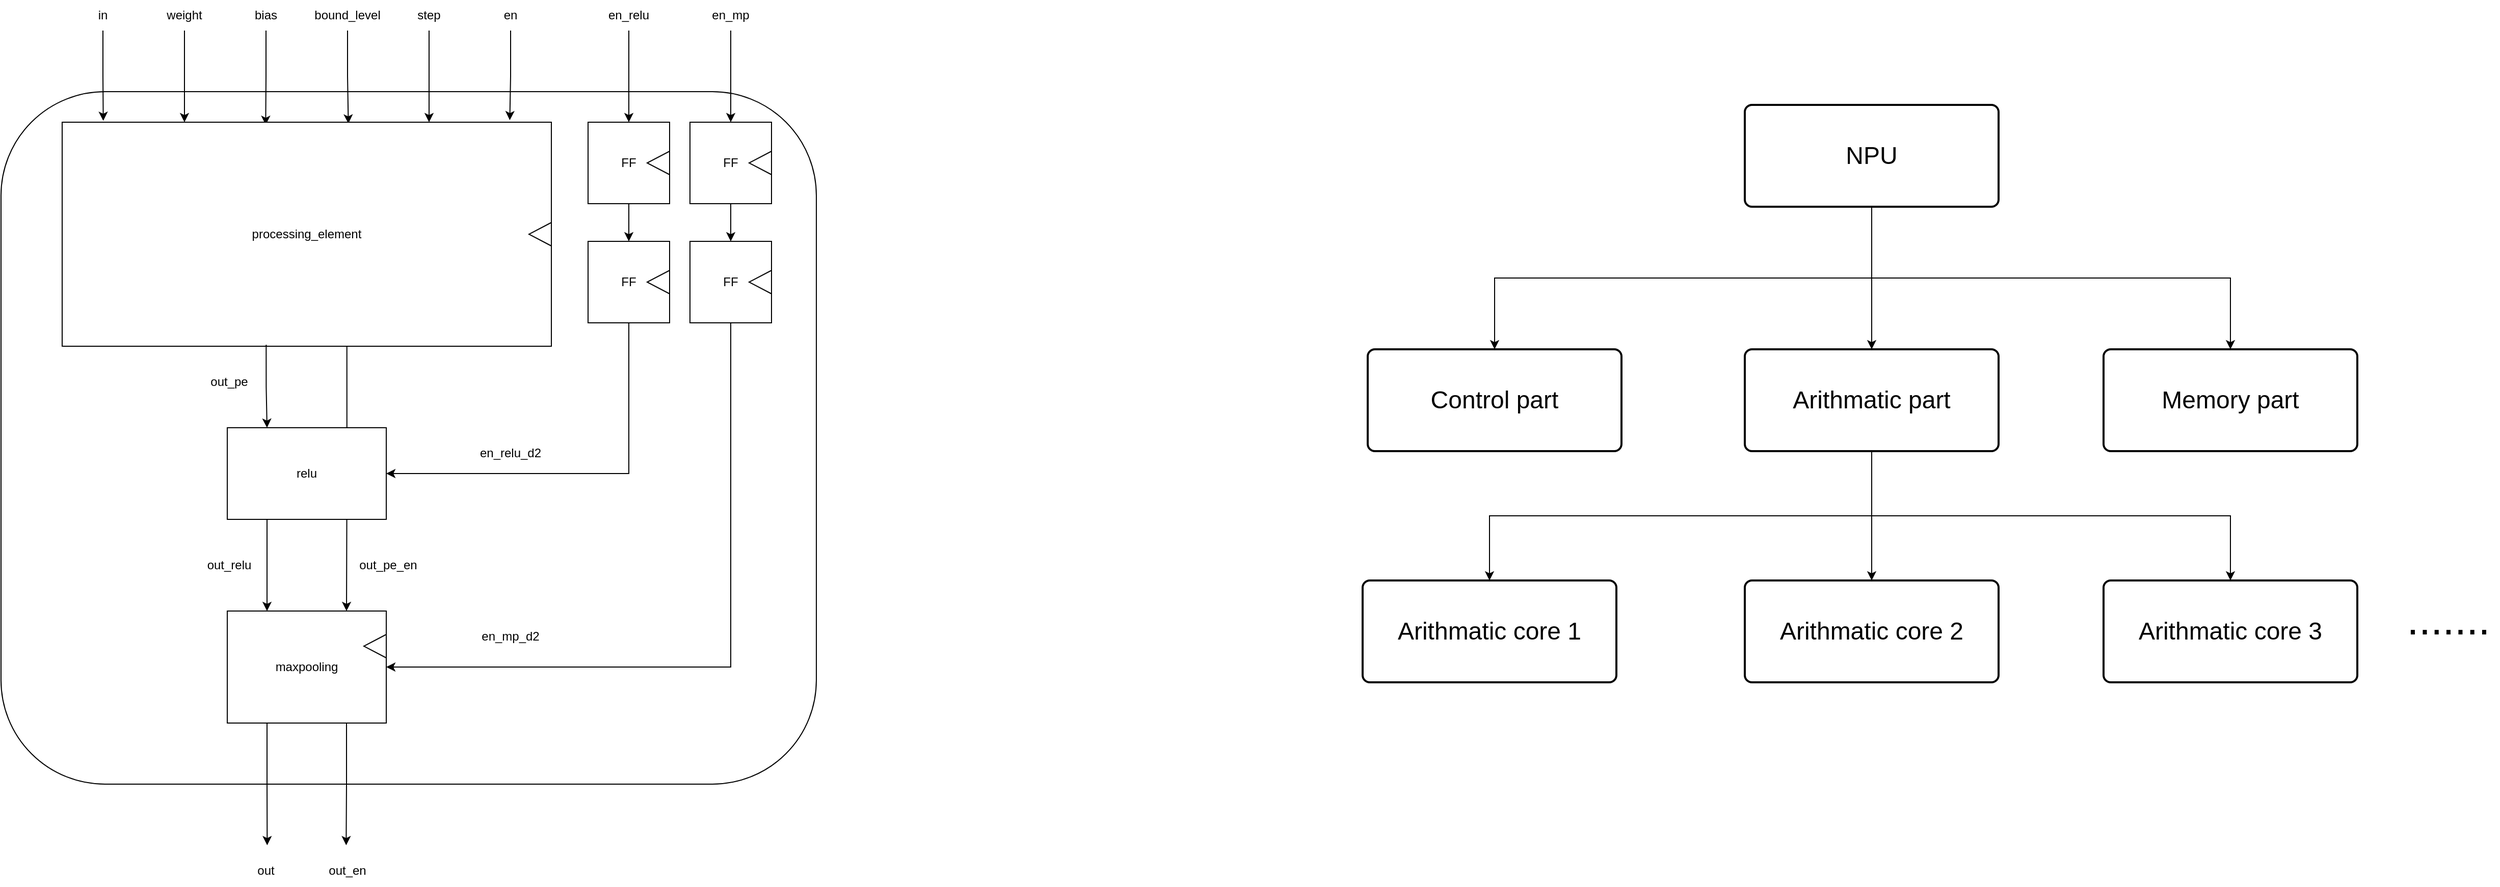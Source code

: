 <mxfile version="21.6.9" type="device">
  <diagram name="페이지-1" id="yeJ5zm4FscDLAb30p6tp">
    <mxGraphModel dx="1221" dy="638" grid="0" gridSize="10" guides="1" tooltips="1" connect="1" arrows="1" fold="1" page="0" pageScale="1" pageWidth="827" pageHeight="1169" math="0" shadow="0">
      <root>
        <mxCell id="0" />
        <mxCell id="1" parent="0" />
        <mxCell id="3iztHXpjArlsPKIXAALA-1" value="" style="rounded=1;whiteSpace=wrap;html=1;fillColor=default;" parent="1" vertex="1">
          <mxGeometry x="160" y="120" width="800" height="680" as="geometry" />
        </mxCell>
        <mxCell id="3iztHXpjArlsPKIXAALA-20" style="edgeStyle=orthogonalEdgeStyle;rounded=0;orthogonalLoop=1;jettySize=auto;html=1;entryX=0.084;entryY=-0.006;entryDx=0;entryDy=0;entryPerimeter=0;" parent="1" source="3iztHXpjArlsPKIXAALA-2" target="3iztHXpjArlsPKIXAALA-19" edge="1">
          <mxGeometry relative="1" as="geometry" />
        </mxCell>
        <mxCell id="3iztHXpjArlsPKIXAALA-2" value="in" style="text;html=1;strokeColor=none;fillColor=none;align=center;verticalAlign=middle;whiteSpace=wrap;rounded=0;" parent="1" vertex="1">
          <mxGeometry x="230" y="30" width="60" height="30" as="geometry" />
        </mxCell>
        <mxCell id="3iztHXpjArlsPKIXAALA-15" style="edgeStyle=orthogonalEdgeStyle;rounded=0;orthogonalLoop=1;jettySize=auto;html=1;exitX=0.5;exitY=1;exitDx=0;exitDy=0;entryX=0.25;entryY=0;entryDx=0;entryDy=0;" parent="1" source="3iztHXpjArlsPKIXAALA-3" target="3iztHXpjArlsPKIXAALA-19" edge="1">
          <mxGeometry relative="1" as="geometry">
            <mxPoint x="340" y="110" as="targetPoint" />
          </mxGeometry>
        </mxCell>
        <mxCell id="3iztHXpjArlsPKIXAALA-3" value="weight" style="text;html=1;strokeColor=none;fillColor=none;align=center;verticalAlign=middle;whiteSpace=wrap;rounded=0;" parent="1" vertex="1">
          <mxGeometry x="310" y="30" width="60" height="30" as="geometry" />
        </mxCell>
        <mxCell id="3iztHXpjArlsPKIXAALA-16" style="edgeStyle=orthogonalEdgeStyle;rounded=0;orthogonalLoop=1;jettySize=auto;html=1;exitX=0.5;exitY=1;exitDx=0;exitDy=0;entryX=0.416;entryY=0.012;entryDx=0;entryDy=0;entryPerimeter=0;" parent="1" source="3iztHXpjArlsPKIXAALA-5" target="3iztHXpjArlsPKIXAALA-19" edge="1">
          <mxGeometry relative="1" as="geometry">
            <mxPoint x="420" y="110" as="targetPoint" />
          </mxGeometry>
        </mxCell>
        <mxCell id="3iztHXpjArlsPKIXAALA-5" value="bias" style="text;html=1;strokeColor=none;fillColor=none;align=center;verticalAlign=middle;whiteSpace=wrap;rounded=0;" parent="1" vertex="1">
          <mxGeometry x="390" y="30" width="60" height="30" as="geometry" />
        </mxCell>
        <mxCell id="3iztHXpjArlsPKIXAALA-21" style="edgeStyle=orthogonalEdgeStyle;rounded=0;orthogonalLoop=1;jettySize=auto;html=1;entryX=0.585;entryY=0.006;entryDx=0;entryDy=0;entryPerimeter=0;" parent="1" source="3iztHXpjArlsPKIXAALA-6" target="3iztHXpjArlsPKIXAALA-19" edge="1">
          <mxGeometry relative="1" as="geometry" />
        </mxCell>
        <mxCell id="3iztHXpjArlsPKIXAALA-6" value="bound_level" style="text;html=1;strokeColor=none;fillColor=none;align=center;verticalAlign=middle;whiteSpace=wrap;rounded=0;" parent="1" vertex="1">
          <mxGeometry x="470" y="30" width="60" height="30" as="geometry" />
        </mxCell>
        <mxCell id="3iztHXpjArlsPKIXAALA-22" style="edgeStyle=orthogonalEdgeStyle;rounded=0;orthogonalLoop=1;jettySize=auto;html=1;entryX=0.75;entryY=0;entryDx=0;entryDy=0;" parent="1" source="3iztHXpjArlsPKIXAALA-7" target="3iztHXpjArlsPKIXAALA-19" edge="1">
          <mxGeometry relative="1" as="geometry" />
        </mxCell>
        <mxCell id="3iztHXpjArlsPKIXAALA-7" value="step" style="text;html=1;strokeColor=none;fillColor=none;align=center;verticalAlign=middle;whiteSpace=wrap;rounded=0;" parent="1" vertex="1">
          <mxGeometry x="550" y="30" width="60" height="30" as="geometry" />
        </mxCell>
        <mxCell id="3iztHXpjArlsPKIXAALA-23" style="edgeStyle=orthogonalEdgeStyle;rounded=0;orthogonalLoop=1;jettySize=auto;html=1;entryX=0.915;entryY=-0.009;entryDx=0;entryDy=0;entryPerimeter=0;" parent="1" source="3iztHXpjArlsPKIXAALA-8" target="3iztHXpjArlsPKIXAALA-19" edge="1">
          <mxGeometry relative="1" as="geometry" />
        </mxCell>
        <mxCell id="3iztHXpjArlsPKIXAALA-8" value="en" style="text;html=1;strokeColor=none;fillColor=none;align=center;verticalAlign=middle;whiteSpace=wrap;rounded=0;" parent="1" vertex="1">
          <mxGeometry x="630" y="30" width="60" height="30" as="geometry" />
        </mxCell>
        <mxCell id="3iztHXpjArlsPKIXAALA-26" style="edgeStyle=orthogonalEdgeStyle;rounded=0;orthogonalLoop=1;jettySize=auto;html=1;entryX=0.5;entryY=0;entryDx=0;entryDy=0;" parent="1" source="3iztHXpjArlsPKIXAALA-9" target="3iztHXpjArlsPKIXAALA-24" edge="1">
          <mxGeometry relative="1" as="geometry" />
        </mxCell>
        <mxCell id="3iztHXpjArlsPKIXAALA-9" value="en_relu" style="text;html=1;strokeColor=none;fillColor=none;align=center;verticalAlign=middle;whiteSpace=wrap;rounded=0;" parent="1" vertex="1">
          <mxGeometry x="746" y="30" width="60" height="30" as="geometry" />
        </mxCell>
        <mxCell id="3iztHXpjArlsPKIXAALA-27" style="edgeStyle=orthogonalEdgeStyle;rounded=0;orthogonalLoop=1;jettySize=auto;html=1;entryX=0.5;entryY=0;entryDx=0;entryDy=0;" parent="1" source="3iztHXpjArlsPKIXAALA-10" target="3iztHXpjArlsPKIXAALA-25" edge="1">
          <mxGeometry relative="1" as="geometry" />
        </mxCell>
        <mxCell id="3iztHXpjArlsPKIXAALA-10" value="en_mp" style="text;html=1;strokeColor=none;fillColor=none;align=center;verticalAlign=middle;whiteSpace=wrap;rounded=0;" parent="1" vertex="1">
          <mxGeometry x="846" y="30" width="60" height="30" as="geometry" />
        </mxCell>
        <mxCell id="3iztHXpjArlsPKIXAALA-19" value="processing_element" style="rounded=0;whiteSpace=wrap;html=1;" parent="1" vertex="1">
          <mxGeometry x="220" y="150" width="480" height="220" as="geometry" />
        </mxCell>
        <mxCell id="3iztHXpjArlsPKIXAALA-36" style="edgeStyle=orthogonalEdgeStyle;rounded=0;orthogonalLoop=1;jettySize=auto;html=1;entryX=0.5;entryY=0;entryDx=0;entryDy=0;" parent="1" source="3iztHXpjArlsPKIXAALA-24" target="3iztHXpjArlsPKIXAALA-34" edge="1">
          <mxGeometry relative="1" as="geometry" />
        </mxCell>
        <mxCell id="3iztHXpjArlsPKIXAALA-24" value="FF" style="whiteSpace=wrap;html=1;aspect=fixed;" parent="1" vertex="1">
          <mxGeometry x="736" y="150" width="80" height="80" as="geometry" />
        </mxCell>
        <mxCell id="3iztHXpjArlsPKIXAALA-37" style="edgeStyle=orthogonalEdgeStyle;rounded=0;orthogonalLoop=1;jettySize=auto;html=1;entryX=0.5;entryY=0;entryDx=0;entryDy=0;" parent="1" source="3iztHXpjArlsPKIXAALA-25" target="3iztHXpjArlsPKIXAALA-35" edge="1">
          <mxGeometry relative="1" as="geometry" />
        </mxCell>
        <mxCell id="3iztHXpjArlsPKIXAALA-25" value="FF" style="whiteSpace=wrap;html=1;aspect=fixed;" parent="1" vertex="1">
          <mxGeometry x="836" y="150" width="80" height="80" as="geometry" />
        </mxCell>
        <mxCell id="3iztHXpjArlsPKIXAALA-50" style="edgeStyle=orthogonalEdgeStyle;rounded=0;orthogonalLoop=1;jettySize=auto;html=1;entryX=1;entryY=0.5;entryDx=0;entryDy=0;exitX=0.5;exitY=1;exitDx=0;exitDy=0;" parent="1" source="3iztHXpjArlsPKIXAALA-34" target="3iztHXpjArlsPKIXAALA-42" edge="1">
          <mxGeometry relative="1" as="geometry" />
        </mxCell>
        <mxCell id="3iztHXpjArlsPKIXAALA-34" value="FF" style="whiteSpace=wrap;html=1;aspect=fixed;" parent="1" vertex="1">
          <mxGeometry x="736" y="267" width="80" height="80" as="geometry" />
        </mxCell>
        <mxCell id="3iztHXpjArlsPKIXAALA-54" style="edgeStyle=orthogonalEdgeStyle;rounded=0;orthogonalLoop=1;jettySize=auto;html=1;entryX=1;entryY=0.5;entryDx=0;entryDy=0;exitX=0.5;exitY=1;exitDx=0;exitDy=0;" parent="1" source="3iztHXpjArlsPKIXAALA-35" target="3iztHXpjArlsPKIXAALA-43" edge="1">
          <mxGeometry relative="1" as="geometry" />
        </mxCell>
        <mxCell id="3iztHXpjArlsPKIXAALA-35" value="FF" style="whiteSpace=wrap;html=1;aspect=fixed;" parent="1" vertex="1">
          <mxGeometry x="836" y="267" width="80" height="80" as="geometry" />
        </mxCell>
        <mxCell id="3iztHXpjArlsPKIXAALA-45" style="edgeStyle=orthogonalEdgeStyle;rounded=0;orthogonalLoop=1;jettySize=auto;html=1;exitX=0.417;exitY=0.993;exitDx=0;exitDy=0;entryX=0.25;entryY=0;entryDx=0;entryDy=0;exitPerimeter=0;" parent="1" source="3iztHXpjArlsPKIXAALA-19" target="3iztHXpjArlsPKIXAALA-42" edge="1">
          <mxGeometry relative="1" as="geometry" />
        </mxCell>
        <mxCell id="3iztHXpjArlsPKIXAALA-46" style="edgeStyle=orthogonalEdgeStyle;rounded=0;orthogonalLoop=1;jettySize=auto;html=1;exitX=0.582;exitY=1.001;exitDx=0;exitDy=0;entryX=0.75;entryY=0;entryDx=0;entryDy=0;exitPerimeter=0;" parent="1" source="3iztHXpjArlsPKIXAALA-19" target="3iztHXpjArlsPKIXAALA-43" edge="1">
          <mxGeometry relative="1" as="geometry" />
        </mxCell>
        <mxCell id="3iztHXpjArlsPKIXAALA-52" style="edgeStyle=orthogonalEdgeStyle;rounded=0;orthogonalLoop=1;jettySize=auto;html=1;exitX=0.25;exitY=1;exitDx=0;exitDy=0;entryX=0.25;entryY=0;entryDx=0;entryDy=0;" parent="1" source="3iztHXpjArlsPKIXAALA-42" target="3iztHXpjArlsPKIXAALA-43" edge="1">
          <mxGeometry relative="1" as="geometry" />
        </mxCell>
        <mxCell id="3iztHXpjArlsPKIXAALA-42" value="relu" style="rounded=0;whiteSpace=wrap;html=1;" parent="1" vertex="1">
          <mxGeometry x="382" y="450" width="156" height="90" as="geometry" />
        </mxCell>
        <mxCell id="3iztHXpjArlsPKIXAALA-59" style="edgeStyle=orthogonalEdgeStyle;rounded=0;orthogonalLoop=1;jettySize=auto;html=1;exitX=0.25;exitY=1;exitDx=0;exitDy=0;" parent="1" source="3iztHXpjArlsPKIXAALA-43" edge="1">
          <mxGeometry relative="1" as="geometry">
            <mxPoint x="421.167" y="860" as="targetPoint" />
          </mxGeometry>
        </mxCell>
        <mxCell id="3iztHXpjArlsPKIXAALA-60" style="edgeStyle=orthogonalEdgeStyle;rounded=0;orthogonalLoop=1;jettySize=auto;html=1;exitX=0.75;exitY=1;exitDx=0;exitDy=0;" parent="1" source="3iztHXpjArlsPKIXAALA-43" edge="1">
          <mxGeometry relative="1" as="geometry">
            <mxPoint x="498.667" y="860" as="targetPoint" />
          </mxGeometry>
        </mxCell>
        <mxCell id="3iztHXpjArlsPKIXAALA-43" value="maxpooling" style="rounded=0;whiteSpace=wrap;html=1;" parent="1" vertex="1">
          <mxGeometry x="382" y="630" width="156" height="110" as="geometry" />
        </mxCell>
        <mxCell id="3iztHXpjArlsPKIXAALA-47" value="out_pe" style="text;html=1;strokeColor=none;fillColor=none;align=center;verticalAlign=middle;whiteSpace=wrap;rounded=0;" parent="1" vertex="1">
          <mxGeometry x="354" y="390" width="60" height="30" as="geometry" />
        </mxCell>
        <mxCell id="3iztHXpjArlsPKIXAALA-48" value="out_pe_en" style="text;html=1;strokeColor=none;fillColor=none;align=center;verticalAlign=middle;whiteSpace=wrap;rounded=0;" parent="1" vertex="1">
          <mxGeometry x="510" y="570" width="60" height="30" as="geometry" />
        </mxCell>
        <mxCell id="3iztHXpjArlsPKIXAALA-51" value="en_relu_d2" style="text;html=1;strokeColor=none;fillColor=none;align=center;verticalAlign=middle;whiteSpace=wrap;rounded=0;" parent="1" vertex="1">
          <mxGeometry x="630" y="460" width="60" height="30" as="geometry" />
        </mxCell>
        <mxCell id="3iztHXpjArlsPKIXAALA-53" value="out_relu" style="text;html=1;strokeColor=none;fillColor=none;align=center;verticalAlign=middle;whiteSpace=wrap;rounded=0;" parent="1" vertex="1">
          <mxGeometry x="354" y="570" width="60" height="30" as="geometry" />
        </mxCell>
        <mxCell id="3iztHXpjArlsPKIXAALA-55" value="en_mp_d2" style="text;html=1;strokeColor=none;fillColor=none;align=center;verticalAlign=middle;whiteSpace=wrap;rounded=0;" parent="1" vertex="1">
          <mxGeometry x="630" y="640" width="60" height="30" as="geometry" />
        </mxCell>
        <mxCell id="3iztHXpjArlsPKIXAALA-61" value="out" style="text;html=1;strokeColor=none;fillColor=none;align=center;verticalAlign=middle;whiteSpace=wrap;rounded=0;" parent="1" vertex="1">
          <mxGeometry x="390" y="870" width="60" height="30" as="geometry" />
        </mxCell>
        <mxCell id="3iztHXpjArlsPKIXAALA-62" value="out_en" style="text;html=1;strokeColor=none;fillColor=none;align=center;verticalAlign=middle;whiteSpace=wrap;rounded=0;" parent="1" vertex="1">
          <mxGeometry x="470" y="870" width="60" height="30" as="geometry" />
        </mxCell>
        <mxCell id="3iztHXpjArlsPKIXAALA-67" style="edgeStyle=orthogonalEdgeStyle;rounded=0;orthogonalLoop=1;jettySize=auto;html=1;entryX=0.5;entryY=0;entryDx=0;entryDy=0;" parent="1" source="3iztHXpjArlsPKIXAALA-63" target="3iztHXpjArlsPKIXAALA-65" edge="1">
          <mxGeometry relative="1" as="geometry" />
        </mxCell>
        <mxCell id="3iztHXpjArlsPKIXAALA-68" style="edgeStyle=orthogonalEdgeStyle;rounded=0;orthogonalLoop=1;jettySize=auto;html=1;entryX=0.5;entryY=0;entryDx=0;entryDy=0;exitX=0.5;exitY=1;exitDx=0;exitDy=0;" parent="1" source="3iztHXpjArlsPKIXAALA-63" target="3iztHXpjArlsPKIXAALA-64" edge="1">
          <mxGeometry relative="1" as="geometry" />
        </mxCell>
        <mxCell id="3iztHXpjArlsPKIXAALA-69" style="edgeStyle=orthogonalEdgeStyle;rounded=0;orthogonalLoop=1;jettySize=auto;html=1;entryX=0.5;entryY=0;entryDx=0;entryDy=0;exitX=0.5;exitY=1;exitDx=0;exitDy=0;" parent="1" source="3iztHXpjArlsPKIXAALA-63" target="3iztHXpjArlsPKIXAALA-66" edge="1">
          <mxGeometry relative="1" as="geometry" />
        </mxCell>
        <mxCell id="3iztHXpjArlsPKIXAALA-63" value="&lt;span style=&quot;font-size: 24px;&quot;&gt;NPU&lt;/span&gt;" style="rounded=1;whiteSpace=wrap;html=1;absoluteArcSize=1;arcSize=14;strokeWidth=2;" parent="1" vertex="1">
          <mxGeometry x="1871" y="133" width="249" height="100" as="geometry" />
        </mxCell>
        <mxCell id="3iztHXpjArlsPKIXAALA-64" value="&lt;span style=&quot;font-size: 24px;&quot;&gt;Control part&lt;/span&gt;" style="rounded=1;whiteSpace=wrap;html=1;absoluteArcSize=1;arcSize=14;strokeWidth=2;" parent="1" vertex="1">
          <mxGeometry x="1501" y="373" width="249" height="100" as="geometry" />
        </mxCell>
        <mxCell id="3iztHXpjArlsPKIXAALA-75" style="edgeStyle=orthogonalEdgeStyle;rounded=0;orthogonalLoop=1;jettySize=auto;html=1;entryX=0.5;entryY=0;entryDx=0;entryDy=0;exitX=0.5;exitY=1;exitDx=0;exitDy=0;" parent="1" source="3iztHXpjArlsPKIXAALA-65" target="3iztHXpjArlsPKIXAALA-71" edge="1">
          <mxGeometry relative="1" as="geometry" />
        </mxCell>
        <mxCell id="3iztHXpjArlsPKIXAALA-76" style="edgeStyle=orthogonalEdgeStyle;rounded=0;orthogonalLoop=1;jettySize=auto;html=1;" parent="1" source="3iztHXpjArlsPKIXAALA-65" target="3iztHXpjArlsPKIXAALA-72" edge="1">
          <mxGeometry relative="1" as="geometry" />
        </mxCell>
        <mxCell id="3iztHXpjArlsPKIXAALA-77" style="edgeStyle=orthogonalEdgeStyle;rounded=0;orthogonalLoop=1;jettySize=auto;html=1;entryX=0.5;entryY=0;entryDx=0;entryDy=0;exitX=0.5;exitY=1;exitDx=0;exitDy=0;" parent="1" source="3iztHXpjArlsPKIXAALA-65" target="3iztHXpjArlsPKIXAALA-73" edge="1">
          <mxGeometry relative="1" as="geometry" />
        </mxCell>
        <mxCell id="3iztHXpjArlsPKIXAALA-65" value="&lt;span style=&quot;font-size: 24px;&quot;&gt;Arithmatic part&lt;/span&gt;" style="rounded=1;whiteSpace=wrap;html=1;absoluteArcSize=1;arcSize=14;strokeWidth=2;" parent="1" vertex="1">
          <mxGeometry x="1871" y="373" width="249" height="100" as="geometry" />
        </mxCell>
        <mxCell id="3iztHXpjArlsPKIXAALA-66" value="&lt;span style=&quot;font-size: 24px;&quot;&gt;Memory part&lt;/span&gt;" style="rounded=1;whiteSpace=wrap;html=1;absoluteArcSize=1;arcSize=14;strokeWidth=2;" parent="1" vertex="1">
          <mxGeometry x="2223" y="373" width="249" height="100" as="geometry" />
        </mxCell>
        <mxCell id="3iztHXpjArlsPKIXAALA-71" value="&lt;span style=&quot;font-size: 24px;&quot;&gt;Arithmatic core 1&lt;/span&gt;" style="rounded=1;whiteSpace=wrap;html=1;absoluteArcSize=1;arcSize=14;strokeWidth=2;" parent="1" vertex="1">
          <mxGeometry x="1496" y="600" width="249" height="100" as="geometry" />
        </mxCell>
        <mxCell id="3iztHXpjArlsPKIXAALA-72" value="&lt;span style=&quot;font-size: 24px;&quot;&gt;Arithmatic core 2&lt;/span&gt;" style="rounded=1;whiteSpace=wrap;html=1;absoluteArcSize=1;arcSize=14;strokeWidth=2;" parent="1" vertex="1">
          <mxGeometry x="1871" y="600" width="249" height="100" as="geometry" />
        </mxCell>
        <mxCell id="3iztHXpjArlsPKIXAALA-73" value="&lt;span style=&quot;font-size: 24px;&quot;&gt;Arithmatic core 3&lt;/span&gt;" style="rounded=1;whiteSpace=wrap;html=1;absoluteArcSize=1;arcSize=14;strokeWidth=2;" parent="1" vertex="1">
          <mxGeometry x="2223" y="600" width="249" height="100" as="geometry" />
        </mxCell>
        <mxCell id="3iztHXpjArlsPKIXAALA-74" value="&lt;font style=&quot;font-size: 42px;&quot;&gt;.......&lt;/font&gt;" style="text;html=1;align=center;verticalAlign=middle;resizable=0;points=[];autosize=1;strokeColor=none;fillColor=none;fontSize=42;" parent="1" vertex="1">
          <mxGeometry x="2511" y="608" width="100" height="62" as="geometry" />
        </mxCell>
        <mxCell id="nDciRs9AafFjCYDaf2K5-1" value="" style="triangle;whiteSpace=wrap;html=1;rotation=-180;" vertex="1" parent="1">
          <mxGeometry x="894" y="178.5" width="22" height="23" as="geometry" />
        </mxCell>
        <mxCell id="nDciRs9AafFjCYDaf2K5-2" value="" style="triangle;whiteSpace=wrap;html=1;rotation=-180;" vertex="1" parent="1">
          <mxGeometry x="894" y="295.5" width="22" height="23" as="geometry" />
        </mxCell>
        <mxCell id="nDciRs9AafFjCYDaf2K5-3" value="" style="triangle;whiteSpace=wrap;html=1;rotation=-180;" vertex="1" parent="1">
          <mxGeometry x="794" y="178.5" width="22" height="23" as="geometry" />
        </mxCell>
        <mxCell id="nDciRs9AafFjCYDaf2K5-4" value="" style="triangle;whiteSpace=wrap;html=1;rotation=-180;" vertex="1" parent="1">
          <mxGeometry x="794" y="295.5" width="22" height="23" as="geometry" />
        </mxCell>
        <mxCell id="nDciRs9AafFjCYDaf2K5-5" value="" style="triangle;whiteSpace=wrap;html=1;rotation=-180;" vertex="1" parent="1">
          <mxGeometry x="678" y="248.5" width="22" height="23" as="geometry" />
        </mxCell>
        <mxCell id="nDciRs9AafFjCYDaf2K5-6" value="" style="triangle;whiteSpace=wrap;html=1;rotation=-180;" vertex="1" parent="1">
          <mxGeometry x="516" y="653" width="22" height="23" as="geometry" />
        </mxCell>
      </root>
    </mxGraphModel>
  </diagram>
</mxfile>
